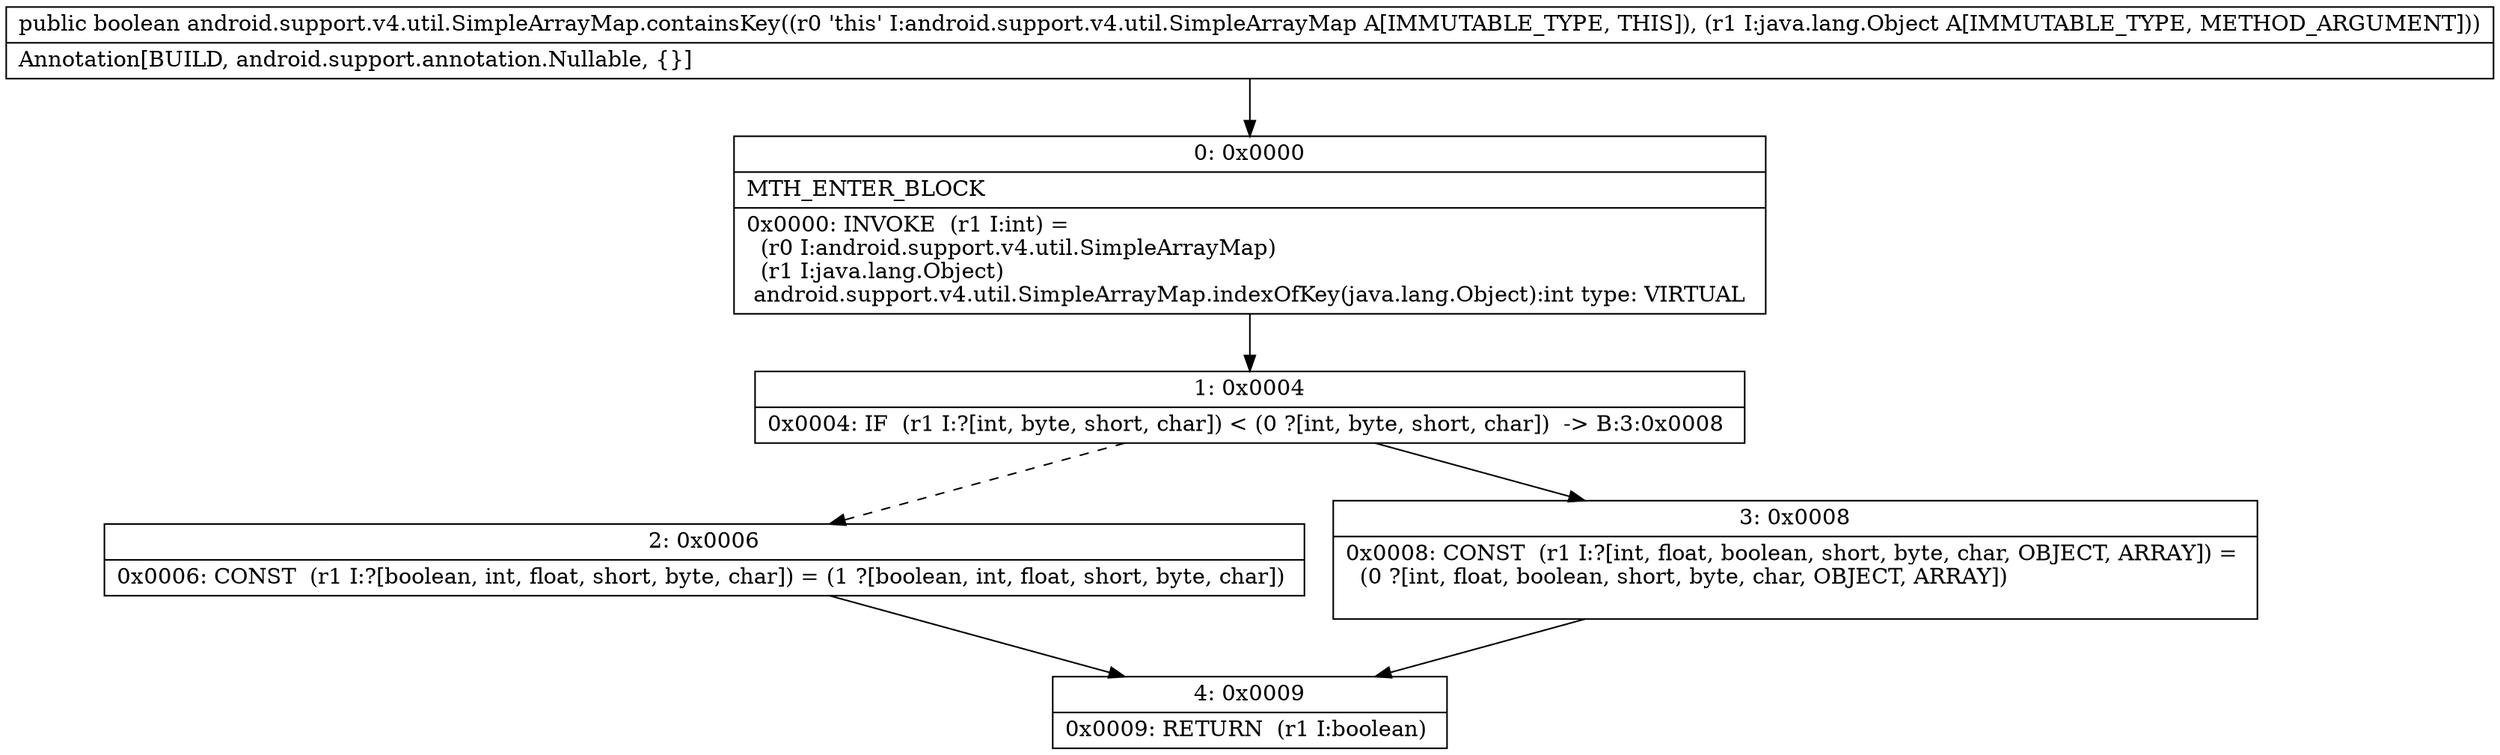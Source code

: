 digraph "CFG forandroid.support.v4.util.SimpleArrayMap.containsKey(Ljava\/lang\/Object;)Z" {
Node_0 [shape=record,label="{0\:\ 0x0000|MTH_ENTER_BLOCK\l|0x0000: INVOKE  (r1 I:int) = \l  (r0 I:android.support.v4.util.SimpleArrayMap)\l  (r1 I:java.lang.Object)\l android.support.v4.util.SimpleArrayMap.indexOfKey(java.lang.Object):int type: VIRTUAL \l}"];
Node_1 [shape=record,label="{1\:\ 0x0004|0x0004: IF  (r1 I:?[int, byte, short, char]) \< (0 ?[int, byte, short, char])  \-\> B:3:0x0008 \l}"];
Node_2 [shape=record,label="{2\:\ 0x0006|0x0006: CONST  (r1 I:?[boolean, int, float, short, byte, char]) = (1 ?[boolean, int, float, short, byte, char]) \l}"];
Node_3 [shape=record,label="{3\:\ 0x0008|0x0008: CONST  (r1 I:?[int, float, boolean, short, byte, char, OBJECT, ARRAY]) = \l  (0 ?[int, float, boolean, short, byte, char, OBJECT, ARRAY])\l \l}"];
Node_4 [shape=record,label="{4\:\ 0x0009|0x0009: RETURN  (r1 I:boolean) \l}"];
MethodNode[shape=record,label="{public boolean android.support.v4.util.SimpleArrayMap.containsKey((r0 'this' I:android.support.v4.util.SimpleArrayMap A[IMMUTABLE_TYPE, THIS]), (r1 I:java.lang.Object A[IMMUTABLE_TYPE, METHOD_ARGUMENT]))  | Annotation[BUILD, android.support.annotation.Nullable, \{\}]\l}"];
MethodNode -> Node_0;
Node_0 -> Node_1;
Node_1 -> Node_2[style=dashed];
Node_1 -> Node_3;
Node_2 -> Node_4;
Node_3 -> Node_4;
}

